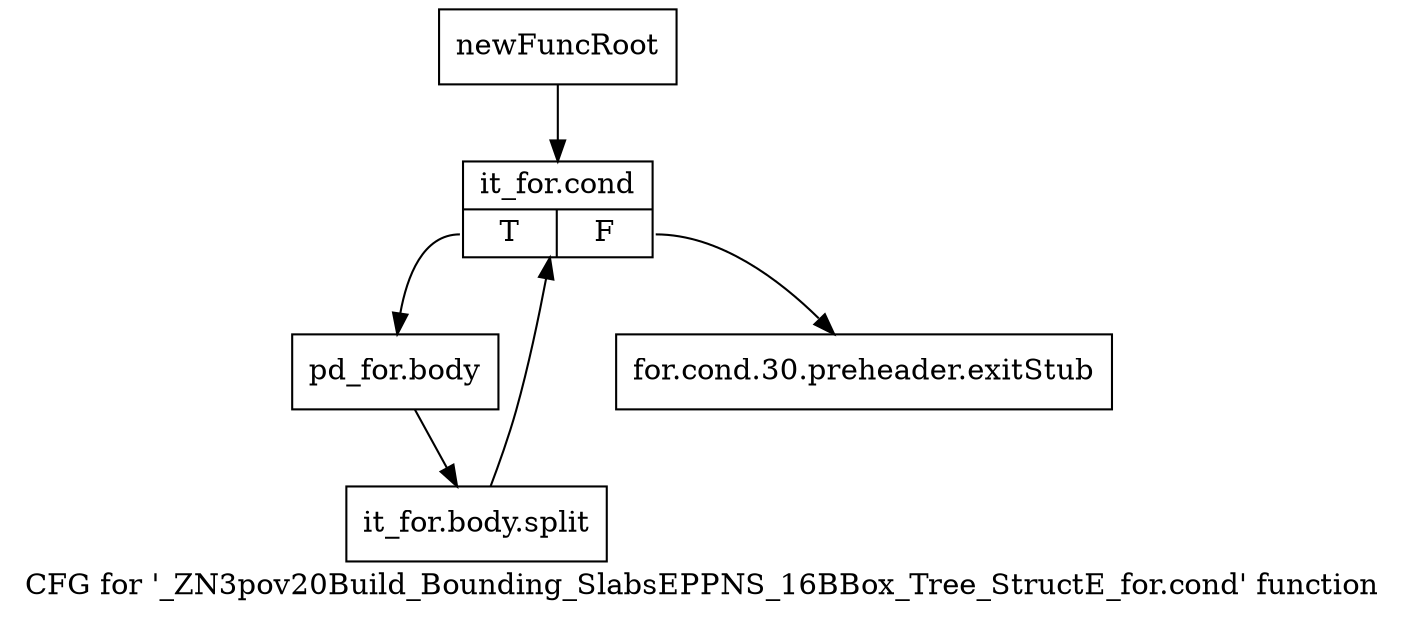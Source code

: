 digraph "CFG for '_ZN3pov20Build_Bounding_SlabsEPPNS_16BBox_Tree_StructE_for.cond' function" {
	label="CFG for '_ZN3pov20Build_Bounding_SlabsEPPNS_16BBox_Tree_StructE_for.cond' function";

	Node0x22d2490 [shape=record,label="{newFuncRoot}"];
	Node0x22d2490 -> Node0x22d2530;
	Node0x22d24e0 [shape=record,label="{for.cond.30.preheader.exitStub}"];
	Node0x22d2530 [shape=record,label="{it_for.cond|{<s0>T|<s1>F}}"];
	Node0x22d2530:s0 -> Node0x22d2580;
	Node0x22d2530:s1 -> Node0x22d24e0;
	Node0x22d2580 [shape=record,label="{pd_for.body}"];
	Node0x22d2580 -> Node0x349ded0;
	Node0x349ded0 [shape=record,label="{it_for.body.split}"];
	Node0x349ded0 -> Node0x22d2530;
}
